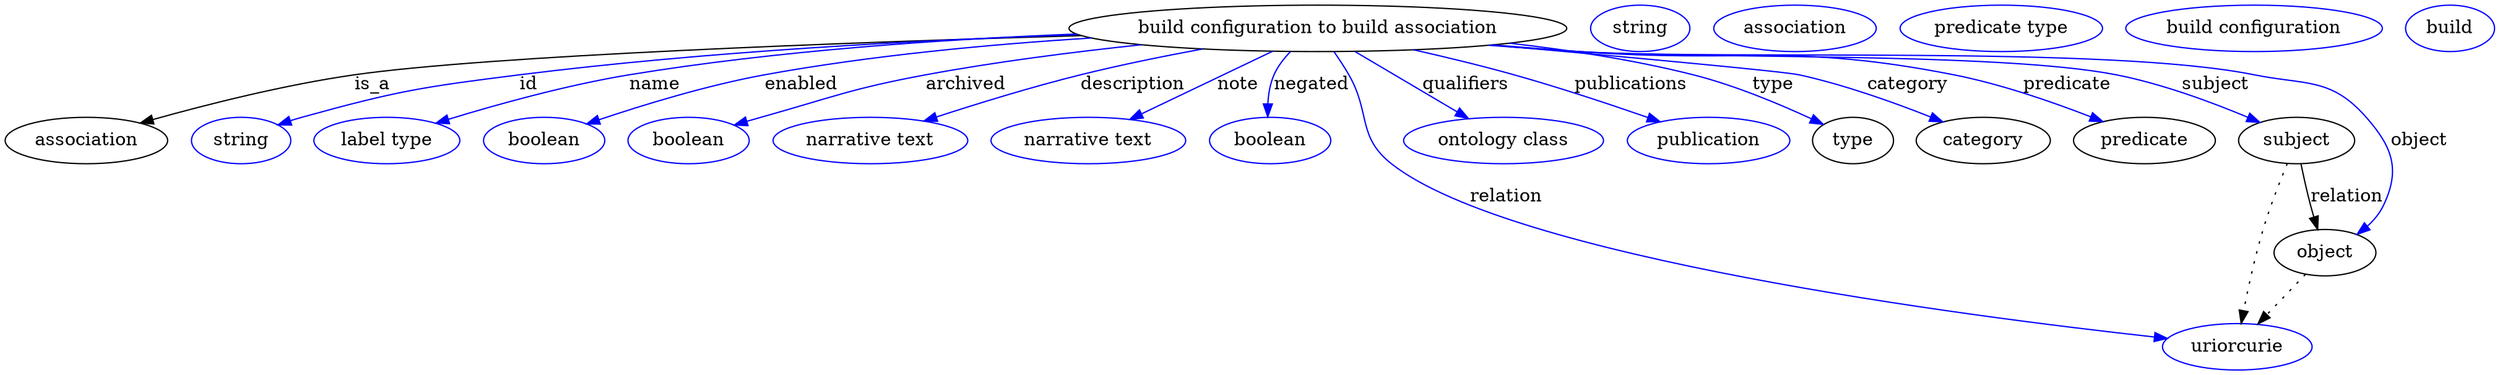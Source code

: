 digraph {
	graph [bb="0,0,1924.5,283"];
	node [label="\N"];
	"build configuration to build association"	 [height=0.5,
		label="build configuration to build association",
		pos="1014,265",
		width=5.362];
	association	 [height=0.5,
		pos="63.044,178",
		width=1.7512];
	"build configuration to build association" -> association	 [label=is_a,
		lp="283.04,221.5",
		pos="e,105.96,191.24 828.02,260.12 643.18,254.52 372.75,244.13 269.04,229 216.17,221.29 157.08,205.94 115.79,194.09"];
	id	 [color=blue,
		height=0.5,
		label=string,
		pos="182.04,178",
		width=1.0652];
	"build configuration to build association" -> id	 [color=blue,
		label=id,
		lp="404.04,221.5",
		pos="e,210.86,189.93 826.46,260.66 703.87,256.2 540.48,247.19 397.04,229 321.56,219.43 302.18,217.02 229.04,196 226.25,195.2 223.39,194.3 \
220.52,193.34",
		style=solid];
	name	 [color=blue,
		height=0.5,
		label="label type",
		pos="295.04,178",
		width=1.5707];
	"build configuration to build association" -> name	 [color=blue,
		label=name,
		lp="502.04,221.5",
		pos="e,333.93,191.07 841.03,256.97 712.64,250.32 548.75,240.17 482.04,229 434.21,220.99 380.97,205.84 343.57,194.12",
		style=solid];
	enabled	 [color=blue,
		height=0.5,
		label=boolean,
		pos="416.04,178",
		width=1.2999];
	"build configuration to build association" -> enabled	 [color=blue,
		label=enabled,
		lp="616.54,221.5",
		pos="e,450.11,190.47 837.38,257.72 760.35,252.58 669.27,243.84 588.04,229 543.57,220.87 494.22,205.56 459.83,193.83",
		style=solid];
	archived	 [color=blue,
		height=0.5,
		label=boolean,
		pos="528.04,178",
		width=1.2999];
	"build configuration to build association" -> archived	 [color=blue,
		label=archived,
		lp="744.54,221.5",
		pos="e,563.49,189.75 876.36,252.38 824.89,246.65 766.07,238.91 713.04,229 654.87,218.13 640.91,212.4 584.04,196 580.5,194.98 576.84,193.89 \
573.17,192.76",
		style=solid];
	description	 [color=blue,
		height=0.5,
		label="narrative text",
		pos="668.04,178",
		width=2.0943];
	"build configuration to build association" -> description	 [color=blue,
		label=description,
		lp="870.04,221.5",
		pos="e,710.71,192.99 921.36,249.12 891.71,243.46 858.85,236.59 829.04,229 792.38,219.66 751.78,206.78 720.51,196.3",
		style=solid];
	note	 [color=blue,
		height=0.5,
		label="narrative text",
		pos="837.04,178",
		width=2.0943];
	"build configuration to build association" -> note	 [color=blue,
		label=note,
		lp="953.04,221.5",
		pos="e,870.25,194.32 977.8,247.18 949.2,233.13 909.26,213.5 879.23,198.74",
		style=solid];
	negated	 [color=blue,
		height=0.5,
		label=boolean,
		pos="977.04,178",
		width=1.2999];
	"build configuration to build association" -> negated	 [color=blue,
		label=negated,
		lp="1009,221.5",
		pos="e,975.15,196.16 992.5,247.06 987.55,241.78 982.91,235.63 980.04,229 977,221.95 975.67,213.83 975.24,206.17",
		style=solid];
	relation	 [color=blue,
		height=0.5,
		label=uriorcurie,
		pos="1725,18",
		width=1.6068];
	"build configuration to build association" -> relation	 [color=blue,
		label=relation,
		lp="1160,134.5",
		pos="e,1669.9,23.722 1026.8,247 1030.6,241.35 1034.6,235.01 1038,229 1054.8,199.45 1044.4,181.09 1071,160 1162.5,87.627 1512.9,41.423 \
1659.7,24.864",
		style=solid];
	qualifiers	 [color=blue,
		height=0.5,
		label="ontology class",
		pos="1157,178",
		width=2.1484];
	"build configuration to build association" -> qualifiers	 [color=blue,
		label=qualifiers,
		lp="1129,221.5",
		pos="e,1129.3,194.91 1043.3,247.18 1065.6,233.61 1096.5,214.83 1120.5,200.26",
		style=solid];
	publications	 [color=blue,
		height=0.5,
		label=publication,
		pos="1315,178",
		width=1.7512];
	"build configuration to build association" -> publications	 [color=blue,
		label=publications,
		lp="1257,221.5",
		pos="e,1276.7,192.39 1091.1,248.47 1115.5,242.8 1142.5,236.09 1167,229 1200.9,219.2 1238.5,206.22 1267.3,195.81",
		style=solid];
	type	 [height=0.5,
		pos="1427,178",
		width=0.86659];
	"build configuration to build association" -> type	 [color=blue,
		label=type,
		lp="1366,221.5",
		pos="e,1403.4,190.26 1165.4,253.81 1210.7,248.44 1260.3,240.56 1305,229 1336.4,220.89 1370.3,206.2 1394.4,194.67",
		style=solid];
	category	 [height=0.5,
		pos="1528,178",
		width=1.4443];
	"build configuration to build association" -> category	 [color=blue,
		label=category,
		lp="1470,221.5",
		pos="e,1495.7,192.21 1152.4,252.42 1253.3,243.11 1374.4,231.61 1386,229 1420.7,221.23 1458.4,207.39 1486.3,196.09",
		style=solid];
	predicate	 [height=0.5,
		pos="1653,178",
		width=1.5346];
	"build configuration to build association" -> predicate	 [color=blue,
		label=predicate,
		lp="1594.5,221.5",
		pos="e,1619.9,192.41 1150.9,252.3 1172.7,250.43 1195,248.59 1216,247 1344.8,237.27 1379.4,254.4 1506,229 1542.2,221.74 1581.6,207.72 \
1610.5,196.21",
		style=solid];
	subject	 [height=0.5,
		pos="1771,178",
		width=1.2457];
	"build configuration to build association" -> subject	 [color=blue,
		label=subject,
		lp="1709.5,221.5",
		pos="e,1741.9,191.79 1149,252.11 1171.4,250.22 1194.4,248.43 1216,247 1308.6,240.88 1542.1,247.3 1633,229 1667.7,222.02 1705.3,207.67 \
1732.4,195.96",
		style=solid];
	object	 [height=0.5,
		pos="1793,91",
		width=1.1013];
	"build configuration to build association" -> object	 [color=blue,
		label=object,
		lp="1866.5,178",
		pos="e,1818.5,105.11 1148.2,252.02 1170.8,250.12 1194.1,248.35 1216,247 1332.3,239.83 1625.9,252.41 1740,229 1779.7,220.86 1798.4,226.51 \
1825,196 1845.6,172.51 1851.6,155.13 1838,127 1835.3,121.2 1831,116.04 1826.3,111.57",
		style=solid];
	association_type	 [color=blue,
		height=0.5,
		label=string,
		pos="1263,265",
		width=1.0652];
	association_category	 [color=blue,
		height=0.5,
		label=association,
		pos="1382,265",
		width=1.7512];
	"build configuration to build association_predicate"	 [color=blue,
		height=0.5,
		label="predicate type",
		pos="1542,265",
		width=2.1845];
	subject -> relation	 [pos="e,1727.9,36.006 1763.1,160.13 1757.2,146.37 1749.3,126.75 1744,109 1737.8,88.182 1732.9,64.102 1729.6,45.943",
		style=dotted];
	subject -> object	 [label=relation,
		lp="1810,134.5",
		pos="e,1787.3,108.86 1774.5,159.97 1776.5,150.18 1779.2,137.87 1782,127 1782.7,124.31 1783.5,121.51 1784.3,118.73"];
	"build configuration to build association_subject"	 [color=blue,
		height=0.5,
		label="build configuration",
		pos="1738,265",
		width=2.7623];
	object -> relation	 [pos="e,1741.2,35.346 1777.3,74.069 1768.6,64.805 1757.8,53.154 1748.2,42.876",
		style=dotted];
	"build configuration to build association_object"	 [color=blue,
		height=0.5,
		label=build,
		pos="1890,265",
		width=0.95686];
}
